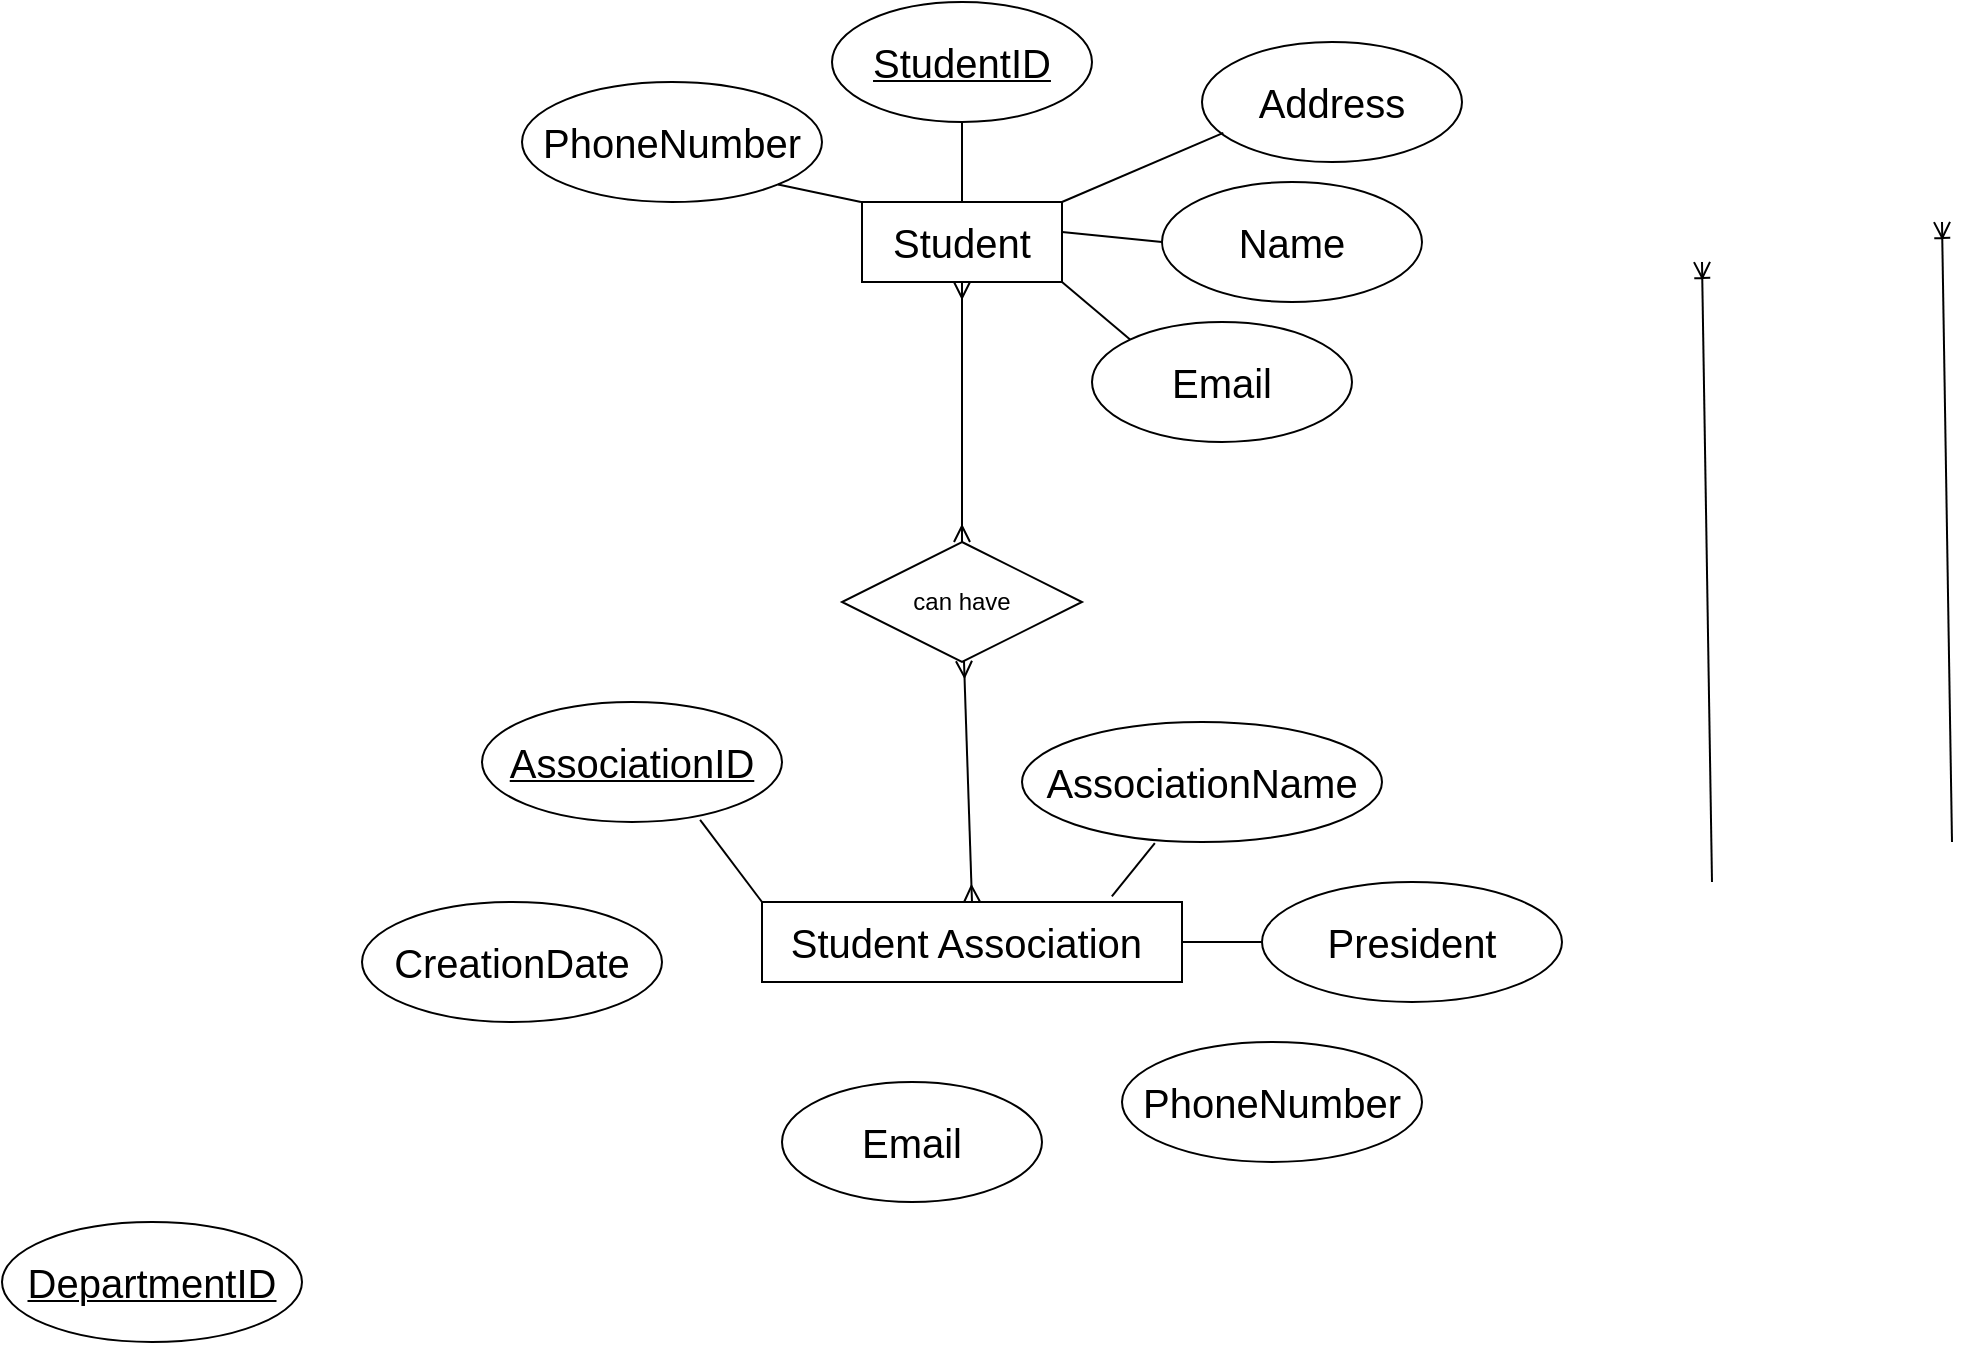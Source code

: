 <mxfile version="24.4.0" type="github">
  <diagram name="Page-1" id="YbyV28eoxzV0GdX374hJ">
    <mxGraphModel dx="1926" dy="691" grid="1" gridSize="10" guides="1" tooltips="1" connect="1" arrows="1" fold="1" page="1" pageScale="1" pageWidth="850" pageHeight="1100" math="0" shadow="0">
      <root>
        <mxCell id="0" />
        <mxCell id="1" parent="0" />
        <mxCell id="_GpoOHqEXnmoVWsLeHsH-20" value="&lt;font style=&quot;font-size: 20px;&quot;&gt;Student&lt;/font&gt;" style="whiteSpace=wrap;html=1;align=center;" vertex="1" parent="1">
          <mxGeometry x="160" y="160" width="100" height="40" as="geometry" />
        </mxCell>
        <mxCell id="_GpoOHqEXnmoVWsLeHsH-22" value="&lt;font style=&quot;font-size: 20px;&quot;&gt;Name&lt;/font&gt;" style="ellipse;whiteSpace=wrap;html=1;align=center;" vertex="1" parent="1">
          <mxGeometry x="310" y="150" width="130" height="60" as="geometry" />
        </mxCell>
        <mxCell id="_GpoOHqEXnmoVWsLeHsH-23" value="&lt;font style=&quot;font-size: 20px;&quot;&gt;StudentID&lt;/font&gt;" style="ellipse;whiteSpace=wrap;html=1;align=center;fontStyle=4;" vertex="1" parent="1">
          <mxGeometry x="145" y="60" width="130" height="60" as="geometry" />
        </mxCell>
        <mxCell id="_GpoOHqEXnmoVWsLeHsH-28" value="&lt;font style=&quot;font-size: 20px;&quot;&gt;PhoneNumber&lt;/font&gt;" style="ellipse;whiteSpace=wrap;html=1;align=center;" vertex="1" parent="1">
          <mxGeometry x="-10" y="100" width="150" height="60" as="geometry" />
        </mxCell>
        <mxCell id="_GpoOHqEXnmoVWsLeHsH-29" value="&lt;font style=&quot;font-size: 20px;&quot;&gt;Address&lt;/font&gt;" style="ellipse;whiteSpace=wrap;html=1;align=center;" vertex="1" parent="1">
          <mxGeometry x="330" y="80" width="130" height="60" as="geometry" />
        </mxCell>
        <mxCell id="_GpoOHqEXnmoVWsLeHsH-30" value="&lt;font style=&quot;font-size: 20px;&quot;&gt;Email&lt;/font&gt;" style="ellipse;whiteSpace=wrap;html=1;align=center;" vertex="1" parent="1">
          <mxGeometry x="275" y="220" width="130" height="60" as="geometry" />
        </mxCell>
        <mxCell id="_GpoOHqEXnmoVWsLeHsH-33" value="&lt;font style=&quot;font-size: 20px;&quot;&gt;AssociationID&lt;/font&gt;" style="ellipse;whiteSpace=wrap;html=1;align=center;fontStyle=4;" vertex="1" parent="1">
          <mxGeometry x="-30" y="410" width="150" height="60" as="geometry" />
        </mxCell>
        <mxCell id="_GpoOHqEXnmoVWsLeHsH-34" value="&lt;font style=&quot;font-size: 20px;&quot;&gt;DepartmentID&lt;/font&gt;" style="ellipse;whiteSpace=wrap;html=1;align=center;fontStyle=4;" vertex="1" parent="1">
          <mxGeometry x="-270" y="670" width="150" height="60" as="geometry" />
        </mxCell>
        <mxCell id="_GpoOHqEXnmoVWsLeHsH-41" value="" style="endArrow=none;html=1;rounded=0;entryX=0.082;entryY=0.757;entryDx=0;entryDy=0;entryPerimeter=0;" edge="1" parent="1" target="_GpoOHqEXnmoVWsLeHsH-29">
          <mxGeometry width="50" height="50" relative="1" as="geometry">
            <mxPoint x="260" y="160" as="sourcePoint" />
            <mxPoint x="310" y="110" as="targetPoint" />
          </mxGeometry>
        </mxCell>
        <mxCell id="_GpoOHqEXnmoVWsLeHsH-45" value="" style="endArrow=none;html=1;rounded=0;entryX=0.5;entryY=1;entryDx=0;entryDy=0;exitX=0.5;exitY=0;exitDx=0;exitDy=0;" edge="1" parent="1" source="_GpoOHqEXnmoVWsLeHsH-20" target="_GpoOHqEXnmoVWsLeHsH-23">
          <mxGeometry width="50" height="50" relative="1" as="geometry">
            <mxPoint x="200" y="160" as="sourcePoint" />
            <mxPoint x="281" y="125" as="targetPoint" />
          </mxGeometry>
        </mxCell>
        <mxCell id="_GpoOHqEXnmoVWsLeHsH-46" value="" style="endArrow=none;html=1;rounded=0;entryX=0;entryY=0.5;entryDx=0;entryDy=0;" edge="1" parent="1" target="_GpoOHqEXnmoVWsLeHsH-22">
          <mxGeometry width="50" height="50" relative="1" as="geometry">
            <mxPoint x="260" y="175" as="sourcePoint" />
            <mxPoint x="341" y="140" as="targetPoint" />
          </mxGeometry>
        </mxCell>
        <mxCell id="_GpoOHqEXnmoVWsLeHsH-47" value="" style="endArrow=none;html=1;rounded=0;entryX=0;entryY=0;entryDx=0;entryDy=0;" edge="1" parent="1" target="_GpoOHqEXnmoVWsLeHsH-30">
          <mxGeometry width="50" height="50" relative="1" as="geometry">
            <mxPoint x="260" y="200" as="sourcePoint" />
            <mxPoint x="341" y="165" as="targetPoint" />
          </mxGeometry>
        </mxCell>
        <mxCell id="_GpoOHqEXnmoVWsLeHsH-50" value="" style="endArrow=none;html=1;rounded=0;entryX=1;entryY=1;entryDx=0;entryDy=0;" edge="1" parent="1" target="_GpoOHqEXnmoVWsLeHsH-28">
          <mxGeometry width="50" height="50" relative="1" as="geometry">
            <mxPoint x="159.5" y="160" as="sourcePoint" />
            <mxPoint x="240.5" y="125" as="targetPoint" />
          </mxGeometry>
        </mxCell>
        <mxCell id="_GpoOHqEXnmoVWsLeHsH-51" value="&lt;font style=&quot;font-size: 20px;&quot;&gt;Student Association&amp;nbsp;&lt;/font&gt;" style="whiteSpace=wrap;html=1;align=center;" vertex="1" parent="1">
          <mxGeometry x="110" y="510" width="210" height="40" as="geometry" />
        </mxCell>
        <mxCell id="_GpoOHqEXnmoVWsLeHsH-76" value="" style="fontSize=12;html=1;endArrow=ERoneToMany;rounded=0;exitX=0.5;exitY=0;exitDx=0;exitDy=0;entryX=0.5;entryY=1;entryDx=0;entryDy=0;" edge="1" parent="1">
          <mxGeometry width="100" height="100" relative="1" as="geometry">
            <mxPoint x="705" y="480" as="sourcePoint" />
            <mxPoint x="700" y="170" as="targetPoint" />
          </mxGeometry>
        </mxCell>
        <mxCell id="_GpoOHqEXnmoVWsLeHsH-81" value="&lt;font style=&quot;font-size: 20px;&quot;&gt;PhoneNumber&lt;/font&gt;" style="ellipse;whiteSpace=wrap;html=1;align=center;" vertex="1" parent="1">
          <mxGeometry x="290" y="580" width="150" height="60" as="geometry" />
        </mxCell>
        <mxCell id="_GpoOHqEXnmoVWsLeHsH-82" value="&lt;font style=&quot;font-size: 20px;&quot;&gt;Email&lt;/font&gt;" style="ellipse;whiteSpace=wrap;html=1;align=center;" vertex="1" parent="1">
          <mxGeometry x="120" y="600" width="130" height="60" as="geometry" />
        </mxCell>
        <mxCell id="_GpoOHqEXnmoVWsLeHsH-84" value="" style="fontSize=12;html=1;endArrow=ERoneToMany;rounded=0;exitX=0.5;exitY=0;exitDx=0;exitDy=0;entryX=0.5;entryY=1;entryDx=0;entryDy=0;" edge="1" parent="1">
          <mxGeometry width="100" height="100" relative="1" as="geometry">
            <mxPoint x="585" y="500" as="sourcePoint" />
            <mxPoint x="580" y="190" as="targetPoint" />
          </mxGeometry>
        </mxCell>
        <mxCell id="_GpoOHqEXnmoVWsLeHsH-85" value="" style="fontSize=12;html=1;endArrow=ERmany;startArrow=ERmany;rounded=0;exitX=0.5;exitY=0;exitDx=0;exitDy=0;" edge="1" parent="1" source="_GpoOHqEXnmoVWsLeHsH-53">
          <mxGeometry width="100" height="100" relative="1" as="geometry">
            <mxPoint x="110" y="300" as="sourcePoint" />
            <mxPoint x="210" y="200" as="targetPoint" />
          </mxGeometry>
        </mxCell>
        <mxCell id="_GpoOHqEXnmoVWsLeHsH-86" value="" style="fontSize=12;html=1;endArrow=ERmany;startArrow=ERmany;rounded=0;exitX=0.5;exitY=0;exitDx=0;exitDy=0;" edge="1" parent="1" source="_GpoOHqEXnmoVWsLeHsH-51" target="_GpoOHqEXnmoVWsLeHsH-53">
          <mxGeometry width="100" height="100" relative="1" as="geometry">
            <mxPoint x="215" y="510" as="sourcePoint" />
            <mxPoint x="210" y="200" as="targetPoint" />
          </mxGeometry>
        </mxCell>
        <mxCell id="_GpoOHqEXnmoVWsLeHsH-53" value="can have" style="shape=rhombus;perimeter=rhombusPerimeter;whiteSpace=wrap;html=1;align=center;" vertex="1" parent="1">
          <mxGeometry x="150" y="330" width="120" height="60" as="geometry" />
        </mxCell>
        <mxCell id="_GpoOHqEXnmoVWsLeHsH-87" value="&lt;font style=&quot;font-size: 20px;&quot;&gt;President&lt;/font&gt;" style="ellipse;whiteSpace=wrap;html=1;align=center;" vertex="1" parent="1">
          <mxGeometry x="360" y="500" width="150" height="60" as="geometry" />
        </mxCell>
        <mxCell id="_GpoOHqEXnmoVWsLeHsH-88" value="&lt;font style=&quot;font-size: 20px;&quot;&gt;CreationDate&lt;/font&gt;" style="ellipse;whiteSpace=wrap;html=1;align=center;" vertex="1" parent="1">
          <mxGeometry x="-90" y="510" width="150" height="60" as="geometry" />
        </mxCell>
        <mxCell id="_GpoOHqEXnmoVWsLeHsH-89" value="&lt;font style=&quot;font-size: 20px;&quot;&gt;AssociationName&lt;/font&gt;" style="ellipse;whiteSpace=wrap;html=1;align=center;" vertex="1" parent="1">
          <mxGeometry x="240" y="420" width="180" height="60" as="geometry" />
        </mxCell>
        <mxCell id="_GpoOHqEXnmoVWsLeHsH-90" value="" style="endArrow=none;html=1;rounded=0;entryX=0.727;entryY=0.982;entryDx=0;entryDy=0;entryPerimeter=0;exitX=0;exitY=0;exitDx=0;exitDy=0;" edge="1" parent="1" source="_GpoOHqEXnmoVWsLeHsH-51" target="_GpoOHqEXnmoVWsLeHsH-33">
          <mxGeometry width="50" height="50" relative="1" as="geometry">
            <mxPoint x="110" y="509" as="sourcePoint" />
            <mxPoint x="68.5" y="500" as="targetPoint" />
          </mxGeometry>
        </mxCell>
        <mxCell id="_GpoOHqEXnmoVWsLeHsH-91" value="" style="endArrow=none;html=1;rounded=0;entryX=0.369;entryY=1.009;entryDx=0;entryDy=0;entryPerimeter=0;exitX=0.833;exitY=-0.069;exitDx=0;exitDy=0;exitPerimeter=0;" edge="1" parent="1" source="_GpoOHqEXnmoVWsLeHsH-51" target="_GpoOHqEXnmoVWsLeHsH-89">
          <mxGeometry width="50" height="50" relative="1" as="geometry">
            <mxPoint x="310" y="509" as="sourcePoint" />
            <mxPoint x="268.5" y="500" as="targetPoint" />
          </mxGeometry>
        </mxCell>
        <mxCell id="_GpoOHqEXnmoVWsLeHsH-92" value="" style="endArrow=none;html=1;rounded=0;entryX=1;entryY=0.5;entryDx=0;entryDy=0;exitX=0;exitY=0.5;exitDx=0;exitDy=0;" edge="1" parent="1" source="_GpoOHqEXnmoVWsLeHsH-87" target="_GpoOHqEXnmoVWsLeHsH-51">
          <mxGeometry width="50" height="50" relative="1" as="geometry">
            <mxPoint x="360.75" y="544.5" as="sourcePoint" />
            <mxPoint x="319.25" y="535.5" as="targetPoint" />
          </mxGeometry>
        </mxCell>
      </root>
    </mxGraphModel>
  </diagram>
</mxfile>
